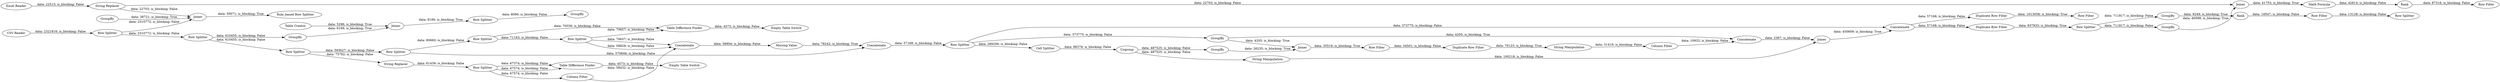 digraph {
	"7993713528303842159_43" [label="Empty Table Switch"]
	"-7233525392888034832_60" [label="String Manipulation"]
	"7993713528303842159_49" [label="Missing Value"]
	"7993713528303842159_37" [label="String Replacer"]
	"7993713528303842159_45" [label=Concatenate]
	"3463492899777472044_22" [label="Table Creator"]
	"-7233525392888034832_56" [label="Row Filter"]
	"-7233525392888034832_30" [label="Cell Splitter"]
	"5935993257942313240_79" [label=GroupBy]
	"7993713528303842159_35" [label="Table Difference Finder"]
	"-7233525392888034832_54" [label=Joiner]
	"-7233525392888034832_46" [label=Ungroup]
	"-7233525392888034832_66" [label="Duplicate Row Filter"]
	"5935993257942313240_6" [label="Row Splitter"]
	"5935993257942313240_76" [label=Rank]
	"3463492899777472044_20" [label=GroupBy]
	"7993713528303842159_39" [label="Row Splitter"]
	"5935993257942313240_75" [label=GroupBy]
	"5935993257942313240_82" [label=Rank]
	"-7233525392888034832_55" [label=GroupBy]
	"5935993257942313240_70" [label="Row Splitter"]
	"5935993257942313240_77" [label="Row Filter"]
	"-7233525392888034832_32" [label="Row Splitter"]
	"-7233525392888034832_68" [label="Duplicate Row Filter"]
	"5935993257942313240_12" [label=Joiner]
	"-5275184823551794541_9" [label="Rule_based Row Splitter"]
	"-7233525392888034832_52" [label=GroupBy]
	"7993713528303842159_42" [label="Table Difference Finder"]
	"7993713528303842159_48" [label="Column Filter"]
	"7993713528303842159_44" [label="Empty Table Switch"]
	"3463492899777472044_24" [label="Row Splitter"]
	"-7233525392888034832_65" [label=Concatenate]
	"-7233525392888034832_59" [label="Duplicate Row Filter"]
	"-7233525392888034832_62" [label=Concatenate]
	"-7233525392888034832_61" [label="Column Filter"]
	"7993713528303842159_41" [label="Row Splitter"]
	"3463492899777472044_25" [label=GroupBy]
	"5935993257942313240_80" [label="Math Formula"]
	"5935993257942313240_3" [label="CSV Reader"]
	"3463492899777472044_23" [label=Joiner]
	"-7233525392888034832_69" [label="Row Filter"]
	"7993713528303842159_31" [label="Row Splitter"]
	"5935993257942313240_78" [label="Row Splitter"]
	"5935993257942313240_13" [label="Row Splitter"]
	"-5275184823551794541_4" [label=Joiner]
	"7993713528303842159_51" [label=Concatenate]
	"-7233525392888034832_64" [label=Joiner]
	"-5275184823551794541_5" [label=GroupBy]
	"7993713528303842159_38" [label="Row Splitter"]
	"5935993257942313240_2" [label="Excel Reader"]
	"5935993257942313240_8" [label="String Replacer"]
	"5935993257942313240_83" [label="Row Filter"]
	"-7233525392888034832_47" [label="String Manipulation"]
	"7993713528303842159_40" [label="Row Splitter"]
	"-7233525392888034832_59" -> "-7233525392888034832_60" [label="data: 70123; is_blocking: True"]
	"5935993257942313240_82" -> "5935993257942313240_83" [label="data: 87316; is_blocking: False"]
	"-5275184823551794541_5" -> "-5275184823551794541_4" [label="data: 38721; is_blocking: True"]
	"7993713528303842159_41" -> "7993713528303842159_42" [label="data: 67374; is_blocking: False"]
	"7993713528303842159_41" -> "7993713528303842159_48" [label="data: 67574; is_blocking: False"]
	"5935993257942313240_13" -> "7993713528303842159_31" [label="data: 610455; is_blocking: False"]
	"7993713528303842159_49" -> "7993713528303842159_51" [label="data: 78242; is_blocking: True"]
	"-7233525392888034832_32" -> "-7233525392888034832_30" [label="data: 289206; is_blocking: False"]
	"7993713528303842159_48" -> "7993713528303842159_45" [label="data: 58432; is_blocking: False"]
	"-7233525392888034832_32" -> "-7233525392888034832_65" [label="data: 373775; is_blocking: False"]
	"5935993257942313240_77" -> "5935993257942313240_78" [label="data: 13128; is_blocking: False"]
	"-7233525392888034832_55" -> "-7233525392888034832_54" [label="data: 26235; is_blocking: True"]
	"-7233525392888034832_68" -> "5935993257942313240_70" [label="data: 937933; is_blocking: True"]
	"5935993257942313240_70" -> "5935993257942313240_75" [label="data: 711817; is_blocking: False"]
	"7993713528303842159_40" -> "7993713528303842159_35" [label="data: 70657; is_blocking: False"]
	"5935993257942313240_6" -> "-5275184823551794541_4" [label="data: 2310772; is_blocking: False"]
	"7993713528303842159_31" -> "7993713528303842159_38" [label="data: 593627; is_blocking: False"]
	"-5275184823551794541_4" -> "-5275184823551794541_9" [label="data: 59071; is_blocking: True"]
	"5935993257942313240_2" -> "5935993257942313240_8" [label="data: 22515; is_blocking: False"]
	"5935993257942313240_70" -> "5935993257942313240_79" [label="data: 711817; is_blocking: False"]
	"7993713528303842159_39" -> "7993713528303842159_40" [label="data: 71163; is_blocking: False"]
	"-7233525392888034832_47" -> "-7233525392888034832_64" [label="data: 100218; is_blocking: False"]
	"7993713528303842159_31" -> "7993713528303842159_37" [label="data: 75782; is_blocking: False"]
	"3463492899777472044_22" -> "3463492899777472044_23" [label="data: 5296; is_blocking: True"]
	"7993713528303842159_51" -> "-7233525392888034832_32" [label="data: 57168; is_blocking: False"]
	"-7233525392888034832_30" -> "-7233525392888034832_46" [label="data: 88378; is_blocking: False"]
	"5935993257942313240_76" -> "5935993257942313240_77" [label="data: 18547; is_blocking: False"]
	"7993713528303842159_40" -> "7993713528303842159_45" [label="data: 70657; is_blocking: False"]
	"7993713528303842159_41" -> "7993713528303842159_42" [label="data: 67574; is_blocking: False"]
	"7993713528303842159_42" -> "7993713528303842159_43" [label="data: 4573; is_blocking: False"]
	"-7233525392888034832_52" -> "-7233525392888034832_54" [label="data: 4205; is_blocking: True"]
	"7993713528303842159_38" -> "7993713528303842159_51" [label="data: 570848; is_blocking: False"]
	"7993713528303842159_39" -> "7993713528303842159_35" [label="data: 70559; is_blocking: False"]
	"-7233525392888034832_56" -> "-7233525392888034832_59" [label="data: 34501; is_blocking: False"]
	"5935993257942313240_3" -> "5935993257942313240_6" [label="data: 2321816; is_blocking: False"]
	"5935993257942313240_12" -> "5935993257942313240_80" [label="data: 41753; is_blocking: True"]
	"5935993257942313240_80" -> "5935993257942313240_82" [label="data: 42814; is_blocking: False"]
	"7993713528303842159_37" -> "7993713528303842159_41" [label="data: 61439; is_blocking: False"]
	"7993713528303842159_35" -> "7993713528303842159_44" [label="data: 4573; is_blocking: False"]
	"7993713528303842159_45" -> "7993713528303842159_49" [label="data: 58904; is_blocking: False"]
	"-7233525392888034832_52" -> "-7233525392888034832_62" [label="data: 4205; is_blocking: True"]
	"7993713528303842159_38" -> "7993713528303842159_39" [label="data: 80660; is_blocking: False"]
	"-7233525392888034832_54" -> "-7233525392888034832_56" [label="data: 35519; is_blocking: True"]
	"3463492899777472044_24" -> "3463492899777472044_25" [label="data: 8090; is_blocking: False"]
	"-7233525392888034832_62" -> "-7233525392888034832_64" [label="data: 2387; is_blocking: False"]
	"-7233525392888034832_66" -> "-7233525392888034832_69" [label="data: 1013058; is_blocking: True"]
	"3463492899777472044_20" -> "3463492899777472044_23" [label="data: 6169; is_blocking: True"]
	"3463492899777472044_23" -> "3463492899777472044_24" [label="data: 8190; is_blocking: True"]
	"-7233525392888034832_46" -> "-7233525392888034832_47" [label="data: 487525; is_blocking: False"]
	"-7233525392888034832_65" -> "-7233525392888034832_66" [label="data: 57168; is_blocking: False"]
	"-7233525392888034832_60" -> "-7233525392888034832_61" [label="data: 31419; is_blocking: False"]
	"-7233525392888034832_65" -> "-7233525392888034832_68" [label="data: 57168; is_blocking: False"]
	"5935993257942313240_6" -> "5935993257942313240_13" [label="data: 2310772; is_blocking: False"]
	"5935993257942313240_75" -> "5935993257942313240_76" [label="data: 9249; is_blocking: True"]
	"5935993257942313240_79" -> "5935993257942313240_12" [label="data: 40098; is_blocking: True"]
	"5935993257942313240_8" -> "-5275184823551794541_4" [label="data: 22703; is_blocking: False"]
	"7993713528303842159_40" -> "7993713528303842159_45" [label="data: 59829; is_blocking: False"]
	"5935993257942313240_13" -> "3463492899777472044_20" [label="data: 610455; is_blocking: False"]
	"-7233525392888034832_61" -> "-7233525392888034832_62" [label="data: 10932; is_blocking: False"]
	"-7233525392888034832_64" -> "-7233525392888034832_65" [label="data: 450609; is_blocking: True"]
	"5935993257942313240_8" -> "5935993257942313240_12" [label="data: 22703; is_blocking: False"]
	"-7233525392888034832_32" -> "-7233525392888034832_52" [label="data: 373775; is_blocking: False"]
	"-7233525392888034832_46" -> "-7233525392888034832_55" [label="data: 487525; is_blocking: False"]
	rankdir=LR
}
